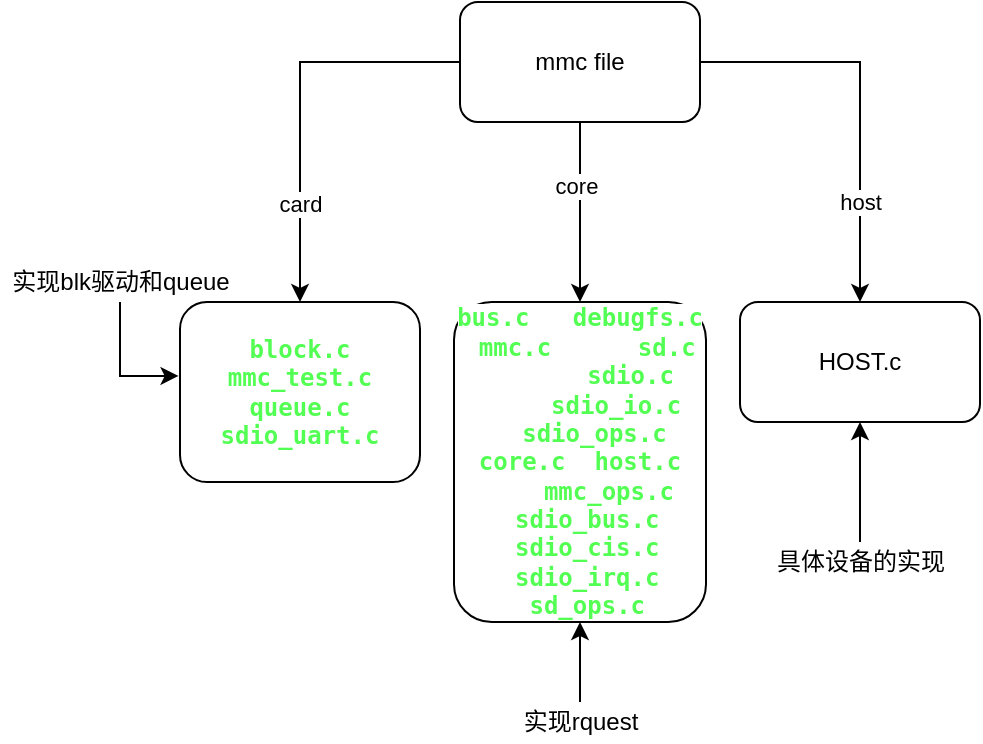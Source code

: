 <mxfile version="13.6.5">
    <diagram id="z4y3rUoGQa2MRx9gW91J" name="Page-1">
        <mxGraphModel dx="1134" dy="638" grid="1" gridSize="10" guides="1" tooltips="1" connect="1" arrows="1" fold="1" page="1" pageScale="1" pageWidth="827" pageHeight="1169" math="0" shadow="0">
            <root>
                <mxCell id="0"/>
                <mxCell id="1" parent="0"/>
                <mxCell id="4" style="edgeStyle=orthogonalEdgeStyle;rounded=0;orthogonalLoop=1;jettySize=auto;html=1;" edge="1" parent="1" source="2" target="3">
                    <mxGeometry relative="1" as="geometry"/>
                </mxCell>
                <mxCell id="15" value="card" style="edgeLabel;html=1;align=center;verticalAlign=middle;resizable=0;points=[];" vertex="1" connectable="0" parent="4">
                    <mxGeometry x="-0.08" y="32" relative="1" as="geometry">
                        <mxPoint x="-32" y="58.33" as="offset"/>
                    </mxGeometry>
                </mxCell>
                <mxCell id="13" style="edgeStyle=orthogonalEdgeStyle;rounded=0;orthogonalLoop=1;jettySize=auto;html=1;" edge="1" parent="1" source="2" target="6">
                    <mxGeometry relative="1" as="geometry">
                        <Array as="points">
                            <mxPoint x="320" y="250"/>
                            <mxPoint x="320" y="250"/>
                        </Array>
                    </mxGeometry>
                </mxCell>
                <mxCell id="21" value="core" style="edgeLabel;html=1;align=center;verticalAlign=middle;resizable=0;points=[];" vertex="1" connectable="0" parent="13">
                    <mxGeometry x="0.111" y="-18" relative="1" as="geometry">
                        <mxPoint x="16" y="-18" as="offset"/>
                    </mxGeometry>
                </mxCell>
                <mxCell id="14" style="edgeStyle=orthogonalEdgeStyle;rounded=0;orthogonalLoop=1;jettySize=auto;html=1;entryX=0.5;entryY=0;entryDx=0;entryDy=0;" edge="1" parent="1" source="2" target="7">
                    <mxGeometry relative="1" as="geometry"/>
                </mxCell>
                <mxCell id="19" value="host" style="edgeLabel;html=1;align=center;verticalAlign=middle;resizable=0;points=[];" vertex="1" connectable="0" parent="14">
                    <mxGeometry x="0.612" y="-2" relative="1" as="geometry">
                        <mxPoint x="2" y="-10.83" as="offset"/>
                    </mxGeometry>
                </mxCell>
                <mxCell id="2" value="mmc file" style="rounded=1;whiteSpace=wrap;html=1;" vertex="1" parent="1">
                    <mxGeometry x="260" y="140" width="120" height="60" as="geometry"/>
                </mxCell>
                <mxCell id="3" value="&lt;span style=&quot;font-family: monospace&quot;&gt;&lt;span style=&quot;font-weight: bold ; color: #54ff54 ; background-color: #ffffff&quot;&gt;block.c&lt;br&gt;&lt;/span&gt;&lt;/span&gt;&lt;span style=&quot;font-family: monospace&quot;&gt;&lt;span style=&quot;font-weight: bold ; color: #54ff54 ; background-color: #ffffff&quot;&gt;mmc_test.c&lt;br&gt;&lt;/span&gt;&lt;/span&gt;&lt;span style=&quot;font-family: monospace&quot;&gt;&lt;span style=&quot;font-weight: bold ; color: #54ff54 ; background-color: #ffffff&quot;&gt;queue.c&lt;br&gt;&lt;/span&gt;&lt;/span&gt;&lt;span style=&quot;font-family: monospace&quot;&gt;&lt;span style=&quot;font-weight: bold ; color: #54ff54 ; background-color: #ffffff&quot;&gt;sdio_uart.c&lt;/span&gt;&lt;br&gt;&lt;/span&gt;" style="rounded=1;whiteSpace=wrap;html=1;" vertex="1" parent="1">
                    <mxGeometry x="120" y="290" width="120" height="90" as="geometry"/>
                </mxCell>
                <mxCell id="6" value="&lt;span style=&quot;font-family: monospace&quot;&gt;&lt;span style=&quot;font-weight: bold ; color: #54ff54 ; background-color: #ffffff&quot;&gt;bus.c&lt;/span&gt;&lt;span style=&quot;color: #000000 ; background-color: #ffffff&quot;&gt; &amp;nbsp;&amp;nbsp;&lt;/span&gt;&lt;span style=&quot;font-weight: bold ; color: #54ff54 ; background-color: #ffffff&quot;&gt;debugfs.c&lt;/span&gt;&lt;span style=&quot;color: #000000 ; background-color: #ffffff&quot;&gt; &amp;nbsp;&lt;/span&gt;&lt;span style=&quot;font-weight: bold ; color: #54ff54 ; background-color: #ffffff&quot;&gt;mmc.c&lt;/span&gt;&lt;span style=&quot;color: #000000 ; background-color: #ffffff&quot;&gt; &amp;nbsp;&amp;nbsp;&amp;nbsp;&amp;nbsp;&amp;nbsp;&lt;/span&gt;&lt;span style=&quot;font-weight: bold ; color: #54ff54 ; background-color: #ffffff&quot;&gt;sd.c&lt;/span&gt;&lt;span style=&quot;color: #000000 ; background-color: #ffffff&quot;&gt; &amp;nbsp;&amp;nbsp;&amp;nbsp;&amp;nbsp;&amp;nbsp;&amp;nbsp;&amp;nbsp;&lt;/span&gt;&lt;span style=&quot;font-weight: bold ; color: #54ff54 ; background-color: #ffffff&quot;&gt;sdio.c&lt;/span&gt;&lt;span style=&quot;color: #000000 ; background-color: #ffffff&quot;&gt; &amp;nbsp;&amp;nbsp;&amp;nbsp;&amp;nbsp;&amp;nbsp;&lt;/span&gt;&lt;span style=&quot;font-weight: bold ; color: #54ff54 ; background-color: #ffffff&quot;&gt;sdio_io.c&lt;/span&gt;&lt;span style=&quot;color: #000000 ; background-color: #ffffff&quot;&gt; &amp;nbsp;&amp;nbsp;&lt;/span&gt;&lt;span style=&quot;font-weight: bold ; color: #54ff54 ; background-color: #ffffff&quot;&gt;sdio_ops.c&lt;/span&gt;&lt;br&gt;&lt;span style=&quot;font-weight: bold ; color: #54ff54 ; background-color: #ffffff&quot;&gt;core.c&lt;/span&gt;&lt;span style=&quot;color: #000000 ; background-color: #ffffff&quot;&gt; &amp;nbsp;&lt;/span&gt;&lt;span style=&quot;font-weight: bold ; color: #54ff54 ; background-color: #ffffff&quot;&gt;host.c&lt;/span&gt;&lt;span style=&quot;color: #000000 ; background-color: #ffffff&quot;&gt; &amp;nbsp;&amp;nbsp;&amp;nbsp;&amp;nbsp;&lt;/span&gt;&lt;span style=&quot;font-weight: bold ; color: #54ff54 ; background-color: #ffffff&quot;&gt;mmc_ops.c&lt;/span&gt;&lt;span style=&quot;color: #000000 ; background-color: #ffffff&quot;&gt; &amp;nbsp;&lt;/span&gt;&lt;span style=&quot;font-weight: bold ; color: #54ff54 ; background-color: #ffffff&quot;&gt;sdio_bus.c&lt;/span&gt;&lt;span style=&quot;color: #000000 ; background-color: #ffffff&quot;&gt; &amp;nbsp;&lt;/span&gt;&lt;span style=&quot;font-weight: bold ; color: #54ff54 ; background-color: #ffffff&quot;&gt;sdio_cis.c&lt;/span&gt;&lt;span style=&quot;color: #000000 ; background-color: #ffffff&quot;&gt; &amp;nbsp;&lt;/span&gt;&lt;span style=&quot;font-weight: bold ; color: #54ff54 ; background-color: #ffffff&quot;&gt;sdio_irq.c&lt;/span&gt;&lt;span style=&quot;color: #000000 ; background-color: #ffffff&quot;&gt; &amp;nbsp;&lt;/span&gt;&lt;span style=&quot;font-weight: bold ; color: #54ff54 ; background-color: #ffffff&quot;&gt;sd_ops.c&lt;/span&gt;&lt;br&gt;&lt;/span&gt;" style="rounded=1;whiteSpace=wrap;html=1;" vertex="1" parent="1">
                    <mxGeometry x="257" y="290" width="126" height="160" as="geometry"/>
                </mxCell>
                <mxCell id="7" value="HOST.c" style="rounded=1;whiteSpace=wrap;html=1;" vertex="1" parent="1">
                    <mxGeometry x="400" y="290" width="120" height="60" as="geometry"/>
                </mxCell>
                <mxCell id="12" style="edgeStyle=orthogonalEdgeStyle;rounded=0;orthogonalLoop=1;jettySize=auto;html=1;entryX=-0.006;entryY=0.411;entryDx=0;entryDy=0;entryPerimeter=0;" edge="1" parent="1" source="11" target="3">
                    <mxGeometry relative="1" as="geometry"/>
                </mxCell>
                <mxCell id="11" value="实现blk驱动和queue" style="text;html=1;resizable=0;autosize=1;align=center;verticalAlign=middle;points=[];fillColor=none;strokeColor=none;rounded=0;" vertex="1" parent="1">
                    <mxGeometry x="30" y="270" width="120" height="20" as="geometry"/>
                </mxCell>
                <mxCell id="25" style="edgeStyle=orthogonalEdgeStyle;rounded=0;orthogonalLoop=1;jettySize=auto;html=1;" edge="1" parent="1" source="22" target="6">
                    <mxGeometry relative="1" as="geometry"/>
                </mxCell>
                <mxCell id="22" value="实现rquest" style="text;html=1;align=center;verticalAlign=middle;resizable=0;points=[];autosize=1;" vertex="1" parent="1">
                    <mxGeometry x="285" y="490" width="70" height="20" as="geometry"/>
                </mxCell>
                <mxCell id="27" style="edgeStyle=orthogonalEdgeStyle;rounded=0;orthogonalLoop=1;jettySize=auto;html=1;" edge="1" parent="1" source="26" target="7">
                    <mxGeometry relative="1" as="geometry"/>
                </mxCell>
                <mxCell id="26" value="具体设备的实现" style="text;html=1;align=center;verticalAlign=middle;resizable=0;points=[];autosize=1;" vertex="1" parent="1">
                    <mxGeometry x="410" y="410" width="100" height="20" as="geometry"/>
                </mxCell>
            </root>
        </mxGraphModel>
    </diagram>
</mxfile>